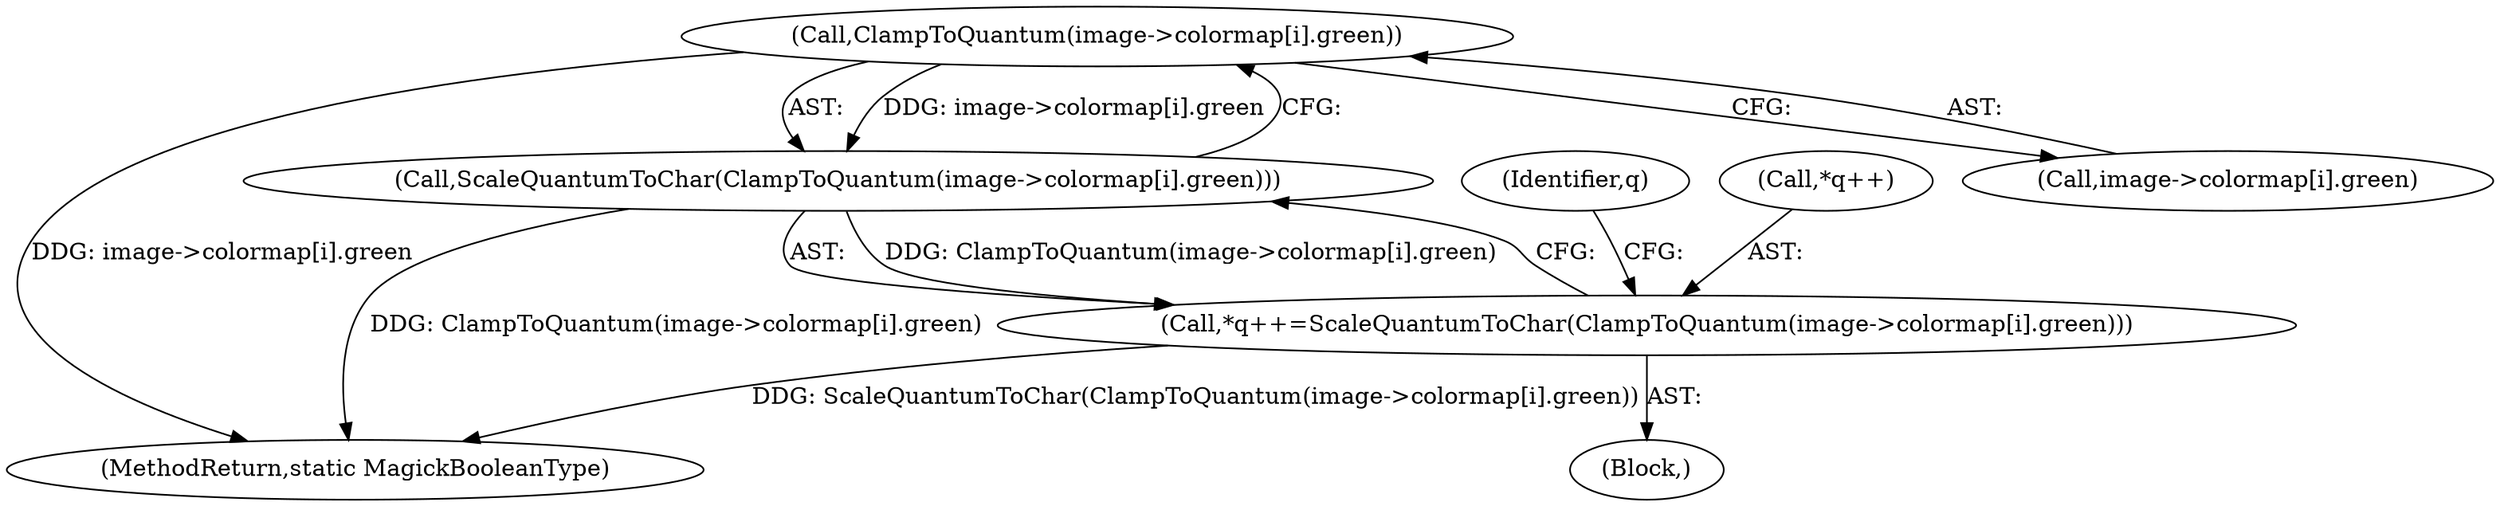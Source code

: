 digraph "0_ImageMagick_4cc6ec8a4197d4c008577127736bf7985d632323@array" {
"1002414" [label="(Call,ClampToQuantum(image->colormap[i].green))"];
"1002413" [label="(Call,ScaleQuantumToChar(ClampToQuantum(image->colormap[i].green)))"];
"1002409" [label="(Call,*q++=ScaleQuantumToChar(ClampToQuantum(image->colormap[i].green)))"];
"1002413" [label="(Call,ScaleQuantumToChar(ClampToQuantum(image->colormap[i].green)))"];
"1002414" [label="(Call,ClampToQuantum(image->colormap[i].green))"];
"1002409" [label="(Call,*q++=ScaleQuantumToChar(ClampToQuantum(image->colormap[i].green)))"];
"1002596" [label="(MethodReturn,static MagickBooleanType)"];
"1002395" [label="(Block,)"];
"1002425" [label="(Identifier,q)"];
"1002410" [label="(Call,*q++)"];
"1002415" [label="(Call,image->colormap[i].green)"];
"1002414" -> "1002413"  [label="AST: "];
"1002414" -> "1002415"  [label="CFG: "];
"1002415" -> "1002414"  [label="AST: "];
"1002413" -> "1002414"  [label="CFG: "];
"1002414" -> "1002596"  [label="DDG: image->colormap[i].green"];
"1002414" -> "1002413"  [label="DDG: image->colormap[i].green"];
"1002413" -> "1002409"  [label="AST: "];
"1002409" -> "1002413"  [label="CFG: "];
"1002413" -> "1002596"  [label="DDG: ClampToQuantum(image->colormap[i].green)"];
"1002413" -> "1002409"  [label="DDG: ClampToQuantum(image->colormap[i].green)"];
"1002409" -> "1002395"  [label="AST: "];
"1002410" -> "1002409"  [label="AST: "];
"1002425" -> "1002409"  [label="CFG: "];
"1002409" -> "1002596"  [label="DDG: ScaleQuantumToChar(ClampToQuantum(image->colormap[i].green))"];
}
